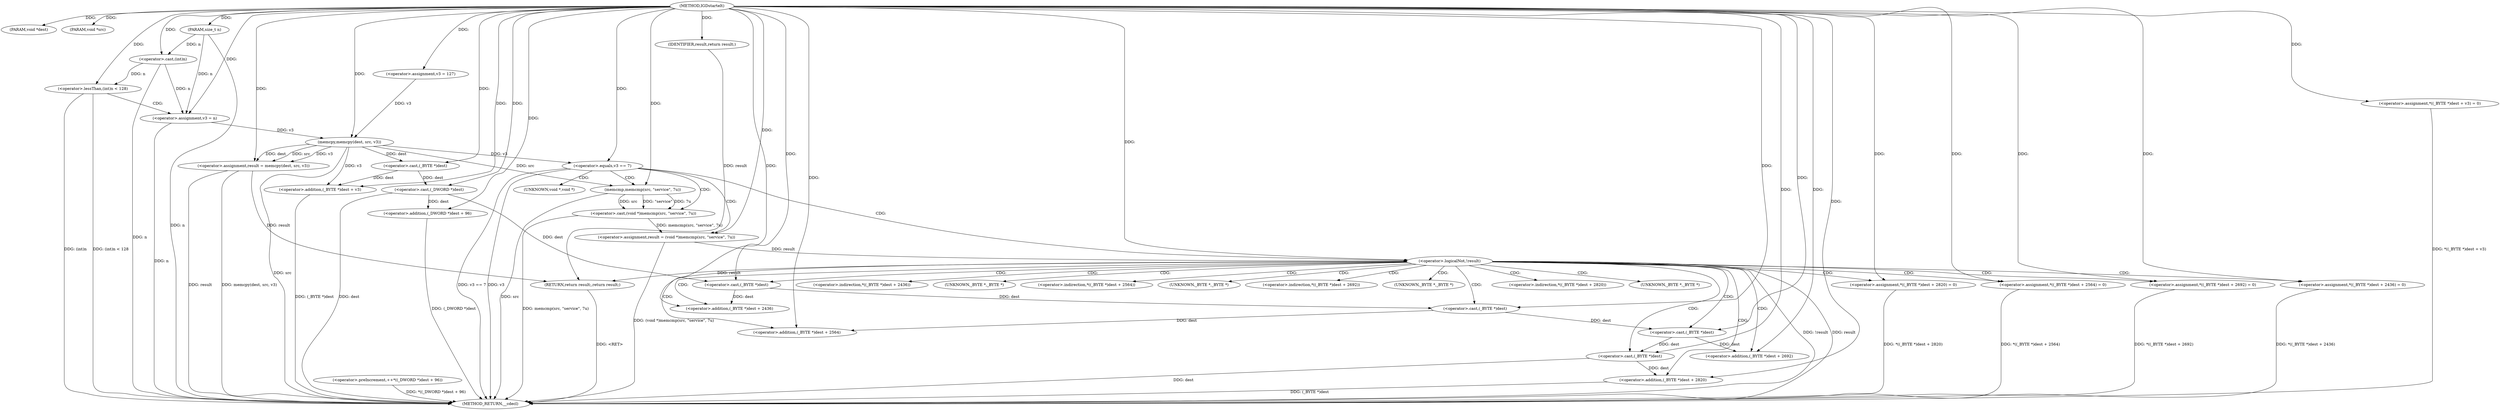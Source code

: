 digraph IGDstartelt {  
"1000103" [label = "(METHOD,IGDstartelt)" ]
"1000194" [label = "(METHOD_RETURN,__cdecl)" ]
"1000104" [label = "(PARAM,void *dest)" ]
"1000105" [label = "(PARAM,void *src)" ]
"1000106" [label = "(PARAM,size_t n)" ]
"1000110" [label = "(<operator>.assignment,v3 = 127)" ]
"1000114" [label = "(<operator>.lessThan,(int)n < 128)" ]
"1000115" [label = "(<operator>.cast,(int)n)" ]
"1000119" [label = "(<operator>.assignment,v3 = n)" ]
"1000122" [label = "(<operator>.assignment,result = memcpy(dest, src, v3))" ]
"1000124" [label = "(memcpy,memcpy(dest, src, v3))" ]
"1000128" [label = "(<operator>.assignment,*((_BYTE *)dest + v3) = 0)" ]
"1000130" [label = "(<operator>.addition,(_BYTE *)dest + v3)" ]
"1000131" [label = "(<operator>.cast,(_BYTE *)dest)" ]
"1000136" [label = "(<operator>.preIncrement,++*((_DWORD *)dest + 96))" ]
"1000138" [label = "(<operator>.addition,(_DWORD *)dest + 96)" ]
"1000139" [label = "(<operator>.cast,(_DWORD *)dest)" ]
"1000144" [label = "(<operator>.equals,v3 == 7)" ]
"1000148" [label = "(<operator>.assignment,result = (void *)memcmp(src, \"service\", 7u))" ]
"1000150" [label = "(<operator>.cast,(void *)memcmp(src, \"service\", 7u))" ]
"1000152" [label = "(memcmp,memcmp(src, \"service\", 7u))" ]
"1000157" [label = "(<operator>.logicalNot,!result)" ]
"1000160" [label = "(<operator>.assignment,*((_BYTE *)dest + 2436) = 0)" ]
"1000162" [label = "(<operator>.addition,(_BYTE *)dest + 2436)" ]
"1000163" [label = "(<operator>.cast,(_BYTE *)dest)" ]
"1000168" [label = "(<operator>.assignment,*((_BYTE *)dest + 2564) = 0)" ]
"1000170" [label = "(<operator>.addition,(_BYTE *)dest + 2564)" ]
"1000171" [label = "(<operator>.cast,(_BYTE *)dest)" ]
"1000176" [label = "(<operator>.assignment,*((_BYTE *)dest + 2692) = 0)" ]
"1000178" [label = "(<operator>.addition,(_BYTE *)dest + 2692)" ]
"1000179" [label = "(<operator>.cast,(_BYTE *)dest)" ]
"1000184" [label = "(<operator>.assignment,*((_BYTE *)dest + 2820) = 0)" ]
"1000186" [label = "(<operator>.addition,(_BYTE *)dest + 2820)" ]
"1000187" [label = "(<operator>.cast,(_BYTE *)dest)" ]
"1000192" [label = "(RETURN,return result;,return result;)" ]
"1000193" [label = "(IDENTIFIER,result,return result;)" ]
"1000151" [label = "(UNKNOWN,void *,void *)" ]
"1000161" [label = "(<operator>.indirection,*((_BYTE *)dest + 2436))" ]
"1000164" [label = "(UNKNOWN,_BYTE *,_BYTE *)" ]
"1000169" [label = "(<operator>.indirection,*((_BYTE *)dest + 2564))" ]
"1000172" [label = "(UNKNOWN,_BYTE *,_BYTE *)" ]
"1000177" [label = "(<operator>.indirection,*((_BYTE *)dest + 2692))" ]
"1000180" [label = "(UNKNOWN,_BYTE *,_BYTE *)" ]
"1000185" [label = "(<operator>.indirection,*((_BYTE *)dest + 2820))" ]
"1000188" [label = "(UNKNOWN,_BYTE *,_BYTE *)" ]
  "1000192" -> "1000194"  [ label = "DDG: <RET>"] 
  "1000187" -> "1000194"  [ label = "DDG: dest"] 
  "1000122" -> "1000194"  [ label = "DDG: memcpy(dest, src, v3)"] 
  "1000148" -> "1000194"  [ label = "DDG: (void *)memcmp(src, \"service\", 7u)"] 
  "1000184" -> "1000194"  [ label = "DDG: *((_BYTE *)dest + 2820)"] 
  "1000130" -> "1000194"  [ label = "DDG: (_BYTE *)dest"] 
  "1000144" -> "1000194"  [ label = "DDG: v3"] 
  "1000128" -> "1000194"  [ label = "DDG: *((_BYTE *)dest + v3)"] 
  "1000122" -> "1000194"  [ label = "DDG: result"] 
  "1000144" -> "1000194"  [ label = "DDG: v3 == 7"] 
  "1000160" -> "1000194"  [ label = "DDG: *((_BYTE *)dest + 2436)"] 
  "1000115" -> "1000194"  [ label = "DDG: n"] 
  "1000138" -> "1000194"  [ label = "DDG: (_DWORD *)dest"] 
  "1000157" -> "1000194"  [ label = "DDG: !result"] 
  "1000150" -> "1000194"  [ label = "DDG: memcmp(src, \"service\", 7u)"] 
  "1000119" -> "1000194"  [ label = "DDG: n"] 
  "1000136" -> "1000194"  [ label = "DDG: *((_DWORD *)dest + 96)"] 
  "1000152" -> "1000194"  [ label = "DDG: src"] 
  "1000157" -> "1000194"  [ label = "DDG: result"] 
  "1000114" -> "1000194"  [ label = "DDG: (int)n"] 
  "1000139" -> "1000194"  [ label = "DDG: dest"] 
  "1000124" -> "1000194"  [ label = "DDG: src"] 
  "1000186" -> "1000194"  [ label = "DDG: (_BYTE *)dest"] 
  "1000114" -> "1000194"  [ label = "DDG: (int)n < 128"] 
  "1000176" -> "1000194"  [ label = "DDG: *((_BYTE *)dest + 2692)"] 
  "1000168" -> "1000194"  [ label = "DDG: *((_BYTE *)dest + 2564)"] 
  "1000106" -> "1000194"  [ label = "DDG: n"] 
  "1000103" -> "1000104"  [ label = "DDG: "] 
  "1000103" -> "1000105"  [ label = "DDG: "] 
  "1000103" -> "1000106"  [ label = "DDG: "] 
  "1000103" -> "1000110"  [ label = "DDG: "] 
  "1000115" -> "1000114"  [ label = "DDG: n"] 
  "1000106" -> "1000115"  [ label = "DDG: n"] 
  "1000103" -> "1000115"  [ label = "DDG: "] 
  "1000103" -> "1000114"  [ label = "DDG: "] 
  "1000115" -> "1000119"  [ label = "DDG: n"] 
  "1000106" -> "1000119"  [ label = "DDG: n"] 
  "1000103" -> "1000119"  [ label = "DDG: "] 
  "1000124" -> "1000122"  [ label = "DDG: dest"] 
  "1000124" -> "1000122"  [ label = "DDG: src"] 
  "1000124" -> "1000122"  [ label = "DDG: v3"] 
  "1000103" -> "1000122"  [ label = "DDG: "] 
  "1000103" -> "1000124"  [ label = "DDG: "] 
  "1000119" -> "1000124"  [ label = "DDG: v3"] 
  "1000110" -> "1000124"  [ label = "DDG: v3"] 
  "1000103" -> "1000128"  [ label = "DDG: "] 
  "1000131" -> "1000130"  [ label = "DDG: dest"] 
  "1000124" -> "1000131"  [ label = "DDG: dest"] 
  "1000103" -> "1000131"  [ label = "DDG: "] 
  "1000124" -> "1000130"  [ label = "DDG: v3"] 
  "1000103" -> "1000130"  [ label = "DDG: "] 
  "1000139" -> "1000138"  [ label = "DDG: dest"] 
  "1000131" -> "1000139"  [ label = "DDG: dest"] 
  "1000103" -> "1000139"  [ label = "DDG: "] 
  "1000103" -> "1000138"  [ label = "DDG: "] 
  "1000103" -> "1000144"  [ label = "DDG: "] 
  "1000124" -> "1000144"  [ label = "DDG: v3"] 
  "1000150" -> "1000148"  [ label = "DDG: memcmp(src, \"service\", 7u)"] 
  "1000103" -> "1000148"  [ label = "DDG: "] 
  "1000152" -> "1000150"  [ label = "DDG: src"] 
  "1000152" -> "1000150"  [ label = "DDG: \"service\""] 
  "1000152" -> "1000150"  [ label = "DDG: 7u"] 
  "1000124" -> "1000152"  [ label = "DDG: src"] 
  "1000103" -> "1000152"  [ label = "DDG: "] 
  "1000148" -> "1000157"  [ label = "DDG: result"] 
  "1000103" -> "1000157"  [ label = "DDG: "] 
  "1000103" -> "1000160"  [ label = "DDG: "] 
  "1000163" -> "1000162"  [ label = "DDG: dest"] 
  "1000139" -> "1000163"  [ label = "DDG: dest"] 
  "1000103" -> "1000163"  [ label = "DDG: "] 
  "1000103" -> "1000162"  [ label = "DDG: "] 
  "1000103" -> "1000168"  [ label = "DDG: "] 
  "1000171" -> "1000170"  [ label = "DDG: dest"] 
  "1000163" -> "1000171"  [ label = "DDG: dest"] 
  "1000103" -> "1000171"  [ label = "DDG: "] 
  "1000103" -> "1000170"  [ label = "DDG: "] 
  "1000103" -> "1000176"  [ label = "DDG: "] 
  "1000179" -> "1000178"  [ label = "DDG: dest"] 
  "1000171" -> "1000179"  [ label = "DDG: dest"] 
  "1000103" -> "1000179"  [ label = "DDG: "] 
  "1000103" -> "1000178"  [ label = "DDG: "] 
  "1000103" -> "1000184"  [ label = "DDG: "] 
  "1000187" -> "1000186"  [ label = "DDG: dest"] 
  "1000179" -> "1000187"  [ label = "DDG: dest"] 
  "1000103" -> "1000187"  [ label = "DDG: "] 
  "1000103" -> "1000186"  [ label = "DDG: "] 
  "1000193" -> "1000192"  [ label = "DDG: result"] 
  "1000157" -> "1000192"  [ label = "DDG: result"] 
  "1000122" -> "1000192"  [ label = "DDG: result"] 
  "1000103" -> "1000193"  [ label = "DDG: "] 
  "1000114" -> "1000119"  [ label = "CDG: "] 
  "1000144" -> "1000157"  [ label = "CDG: "] 
  "1000144" -> "1000152"  [ label = "CDG: "] 
  "1000144" -> "1000151"  [ label = "CDG: "] 
  "1000144" -> "1000150"  [ label = "CDG: "] 
  "1000144" -> "1000148"  [ label = "CDG: "] 
  "1000157" -> "1000176"  [ label = "CDG: "] 
  "1000157" -> "1000172"  [ label = "CDG: "] 
  "1000157" -> "1000171"  [ label = "CDG: "] 
  "1000157" -> "1000170"  [ label = "CDG: "] 
  "1000157" -> "1000169"  [ label = "CDG: "] 
  "1000157" -> "1000168"  [ label = "CDG: "] 
  "1000157" -> "1000164"  [ label = "CDG: "] 
  "1000157" -> "1000163"  [ label = "CDG: "] 
  "1000157" -> "1000162"  [ label = "CDG: "] 
  "1000157" -> "1000161"  [ label = "CDG: "] 
  "1000157" -> "1000188"  [ label = "CDG: "] 
  "1000157" -> "1000187"  [ label = "CDG: "] 
  "1000157" -> "1000186"  [ label = "CDG: "] 
  "1000157" -> "1000185"  [ label = "CDG: "] 
  "1000157" -> "1000184"  [ label = "CDG: "] 
  "1000157" -> "1000180"  [ label = "CDG: "] 
  "1000157" -> "1000179"  [ label = "CDG: "] 
  "1000157" -> "1000178"  [ label = "CDG: "] 
  "1000157" -> "1000177"  [ label = "CDG: "] 
  "1000157" -> "1000160"  [ label = "CDG: "] 
}
